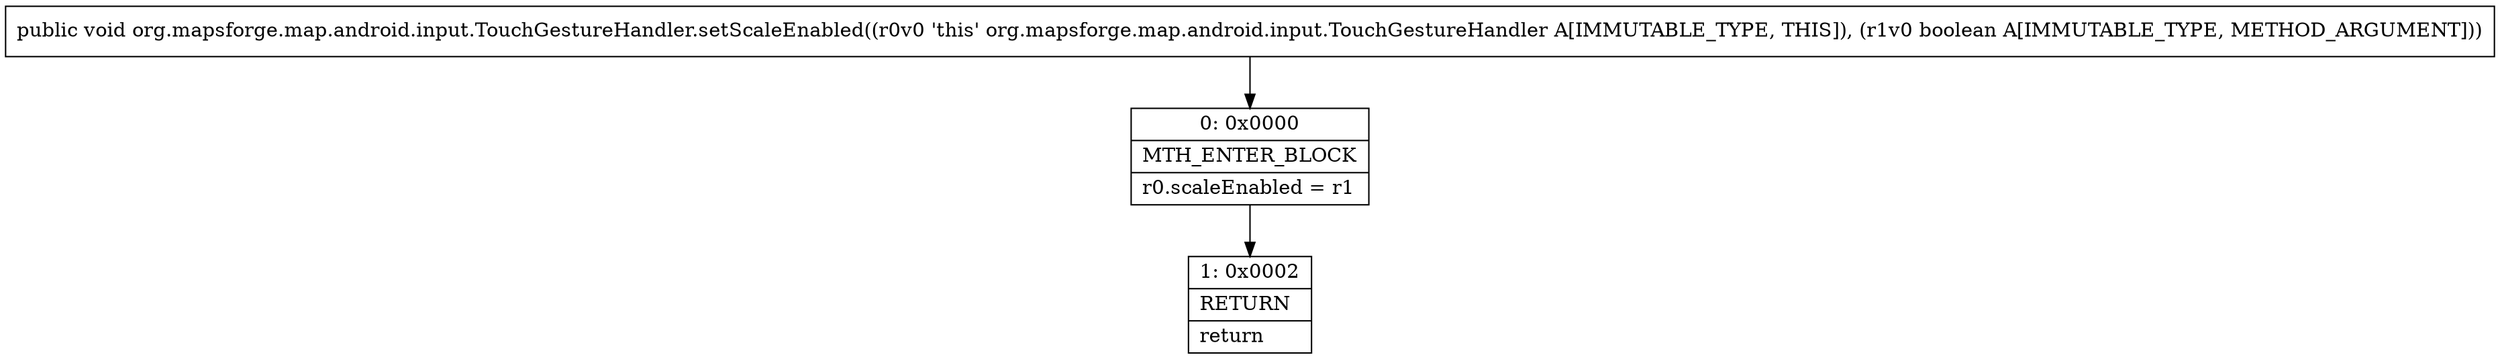 digraph "CFG fororg.mapsforge.map.android.input.TouchGestureHandler.setScaleEnabled(Z)V" {
Node_0 [shape=record,label="{0\:\ 0x0000|MTH_ENTER_BLOCK\l|r0.scaleEnabled = r1\l}"];
Node_1 [shape=record,label="{1\:\ 0x0002|RETURN\l|return\l}"];
MethodNode[shape=record,label="{public void org.mapsforge.map.android.input.TouchGestureHandler.setScaleEnabled((r0v0 'this' org.mapsforge.map.android.input.TouchGestureHandler A[IMMUTABLE_TYPE, THIS]), (r1v0 boolean A[IMMUTABLE_TYPE, METHOD_ARGUMENT])) }"];
MethodNode -> Node_0;
Node_0 -> Node_1;
}

